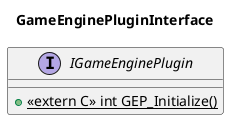 @startuml

title "GameEnginePluginInterface"

interface "IGameEnginePlugin"  as IGEP {
    + {static} <<extern C>> int GEP_Initialize()
}

@enduml